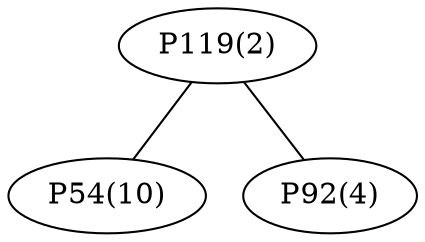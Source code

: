 graph network {
	"P119(2)";
	"P54(10)";
	"P92(4)";
	"P119(2)" -- "P54(10)";
	"P119(2)" -- "P92(4)";
}